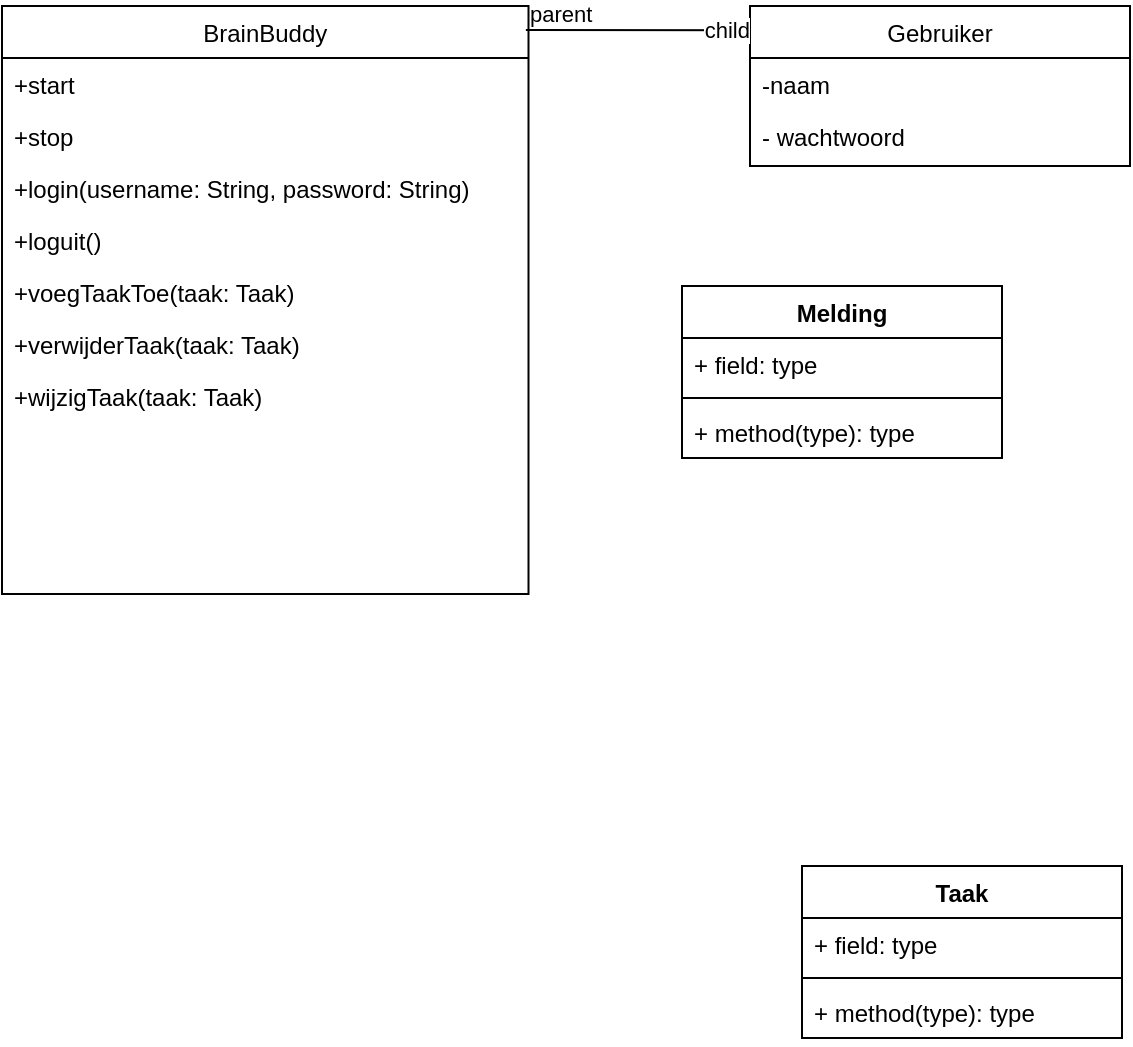 <mxfile version="21.3.2" type="github">
  <diagram id="C5RBs43oDa-KdzZeNtuy" name="Page-1">
    <mxGraphModel dx="792" dy="1146" grid="1" gridSize="10" guides="1" tooltips="1" connect="1" arrows="1" fold="1" page="1" pageScale="1" pageWidth="827" pageHeight="1169" math="0" shadow="0">
      <root>
        <mxCell id="WIyWlLk6GJQsqaUBKTNV-0" />
        <mxCell id="WIyWlLk6GJQsqaUBKTNV-1" parent="WIyWlLk6GJQsqaUBKTNV-0" />
        <mxCell id="zkfFHV4jXpPFQw0GAbJ--0" value="Gebruiker" style="swimlane;fontStyle=0;align=center;verticalAlign=top;childLayout=stackLayout;horizontal=1;startSize=26;horizontalStack=0;resizeParent=1;resizeLast=0;collapsible=1;marginBottom=0;rounded=0;shadow=0;strokeWidth=1;" parent="WIyWlLk6GJQsqaUBKTNV-1" vertex="1">
          <mxGeometry x="414" y="60" width="190" height="80" as="geometry">
            <mxRectangle x="460" y="70" width="160" height="26" as="alternateBounds" />
          </mxGeometry>
        </mxCell>
        <mxCell id="zkfFHV4jXpPFQw0GAbJ--1" value="-naam" style="text;align=left;verticalAlign=top;spacingLeft=4;spacingRight=4;overflow=hidden;rotatable=0;points=[[0,0.5],[1,0.5]];portConstraint=eastwest;" parent="zkfFHV4jXpPFQw0GAbJ--0" vertex="1">
          <mxGeometry y="26" width="190" height="26" as="geometry" />
        </mxCell>
        <mxCell id="zkfFHV4jXpPFQw0GAbJ--2" value="- wachtwoord" style="text;align=left;verticalAlign=top;spacingLeft=4;spacingRight=4;overflow=hidden;rotatable=0;points=[[0,0.5],[1,0.5]];portConstraint=eastwest;rounded=0;shadow=0;html=0;" parent="zkfFHV4jXpPFQw0GAbJ--0" vertex="1">
          <mxGeometry y="52" width="190" height="26" as="geometry" />
        </mxCell>
        <mxCell id="nkpf_7s-o5lBCypjqK16-0" value="Taak" style="swimlane;fontStyle=1;align=center;verticalAlign=top;childLayout=stackLayout;horizontal=1;startSize=26;horizontalStack=0;resizeParent=1;resizeParentMax=0;resizeLast=0;collapsible=1;marginBottom=0;whiteSpace=wrap;html=1;" vertex="1" parent="WIyWlLk6GJQsqaUBKTNV-1">
          <mxGeometry x="440" y="490" width="160" height="86" as="geometry" />
        </mxCell>
        <mxCell id="nkpf_7s-o5lBCypjqK16-1" value="+ field: type" style="text;strokeColor=none;fillColor=none;align=left;verticalAlign=top;spacingLeft=4;spacingRight=4;overflow=hidden;rotatable=0;points=[[0,0.5],[1,0.5]];portConstraint=eastwest;whiteSpace=wrap;html=1;" vertex="1" parent="nkpf_7s-o5lBCypjqK16-0">
          <mxGeometry y="26" width="160" height="26" as="geometry" />
        </mxCell>
        <mxCell id="nkpf_7s-o5lBCypjqK16-2" value="" style="line;strokeWidth=1;fillColor=none;align=left;verticalAlign=middle;spacingTop=-1;spacingLeft=3;spacingRight=3;rotatable=0;labelPosition=right;points=[];portConstraint=eastwest;strokeColor=inherit;" vertex="1" parent="nkpf_7s-o5lBCypjqK16-0">
          <mxGeometry y="52" width="160" height="8" as="geometry" />
        </mxCell>
        <mxCell id="nkpf_7s-o5lBCypjqK16-3" value="+ method(type): type" style="text;strokeColor=none;fillColor=none;align=left;verticalAlign=top;spacingLeft=4;spacingRight=4;overflow=hidden;rotatable=0;points=[[0,0.5],[1,0.5]];portConstraint=eastwest;whiteSpace=wrap;html=1;" vertex="1" parent="nkpf_7s-o5lBCypjqK16-0">
          <mxGeometry y="60" width="160" height="26" as="geometry" />
        </mxCell>
        <mxCell id="nkpf_7s-o5lBCypjqK16-4" value="Melding" style="swimlane;fontStyle=1;align=center;verticalAlign=top;childLayout=stackLayout;horizontal=1;startSize=26;horizontalStack=0;resizeParent=1;resizeParentMax=0;resizeLast=0;collapsible=1;marginBottom=0;whiteSpace=wrap;html=1;" vertex="1" parent="WIyWlLk6GJQsqaUBKTNV-1">
          <mxGeometry x="380" y="200" width="160" height="86" as="geometry" />
        </mxCell>
        <mxCell id="nkpf_7s-o5lBCypjqK16-5" value="+ field: type" style="text;strokeColor=none;fillColor=none;align=left;verticalAlign=top;spacingLeft=4;spacingRight=4;overflow=hidden;rotatable=0;points=[[0,0.5],[1,0.5]];portConstraint=eastwest;whiteSpace=wrap;html=1;" vertex="1" parent="nkpf_7s-o5lBCypjqK16-4">
          <mxGeometry y="26" width="160" height="26" as="geometry" />
        </mxCell>
        <mxCell id="nkpf_7s-o5lBCypjqK16-6" value="" style="line;strokeWidth=1;fillColor=none;align=left;verticalAlign=middle;spacingTop=-1;spacingLeft=3;spacingRight=3;rotatable=0;labelPosition=right;points=[];portConstraint=eastwest;strokeColor=inherit;" vertex="1" parent="nkpf_7s-o5lBCypjqK16-4">
          <mxGeometry y="52" width="160" height="8" as="geometry" />
        </mxCell>
        <mxCell id="nkpf_7s-o5lBCypjqK16-7" value="+ method(type): type" style="text;strokeColor=none;fillColor=none;align=left;verticalAlign=top;spacingLeft=4;spacingRight=4;overflow=hidden;rotatable=0;points=[[0,0.5],[1,0.5]];portConstraint=eastwest;whiteSpace=wrap;html=1;" vertex="1" parent="nkpf_7s-o5lBCypjqK16-4">
          <mxGeometry y="60" width="160" height="26" as="geometry" />
        </mxCell>
        <mxCell id="nkpf_7s-o5lBCypjqK16-8" value="BrainBuddy" style="swimlane;fontStyle=0;align=center;verticalAlign=top;childLayout=stackLayout;horizontal=1;startSize=26;horizontalStack=0;resizeParent=1;resizeLast=0;collapsible=1;marginBottom=0;rounded=0;shadow=0;strokeWidth=1;" vertex="1" parent="WIyWlLk6GJQsqaUBKTNV-1">
          <mxGeometry x="40" y="60" width="263.25" height="294" as="geometry">
            <mxRectangle x="230" y="140" width="160" height="26" as="alternateBounds" />
          </mxGeometry>
        </mxCell>
        <mxCell id="nkpf_7s-o5lBCypjqK16-13" value="+start" style="text;align=left;verticalAlign=top;spacingLeft=4;spacingRight=4;overflow=hidden;rotatable=0;points=[[0,0.5],[1,0.5]];portConstraint=eastwest;" vertex="1" parent="nkpf_7s-o5lBCypjqK16-8">
          <mxGeometry y="26" width="263.25" height="26" as="geometry" />
        </mxCell>
        <mxCell id="nkpf_7s-o5lBCypjqK16-14" value="+stop" style="text;align=left;verticalAlign=top;spacingLeft=4;spacingRight=4;overflow=hidden;rotatable=0;points=[[0,0.5],[1,0.5]];portConstraint=eastwest;" vertex="1" parent="nkpf_7s-o5lBCypjqK16-8">
          <mxGeometry y="52" width="263.25" height="26" as="geometry" />
        </mxCell>
        <mxCell id="nkpf_7s-o5lBCypjqK16-17" value="+login(username: String, password: String)" style="text;align=left;verticalAlign=top;spacingLeft=4;spacingRight=4;overflow=hidden;rotatable=0;points=[[0,0.5],[1,0.5]];portConstraint=eastwest;" vertex="1" parent="nkpf_7s-o5lBCypjqK16-8">
          <mxGeometry y="78" width="263.25" height="26" as="geometry" />
        </mxCell>
        <mxCell id="nkpf_7s-o5lBCypjqK16-18" value="+loguit()" style="text;align=left;verticalAlign=top;spacingLeft=4;spacingRight=4;overflow=hidden;rotatable=0;points=[[0,0.5],[1,0.5]];portConstraint=eastwest;" vertex="1" parent="nkpf_7s-o5lBCypjqK16-8">
          <mxGeometry y="104" width="263.25" height="26" as="geometry" />
        </mxCell>
        <mxCell id="nkpf_7s-o5lBCypjqK16-19" value="+voegTaakToe(taak: Taak)" style="text;align=left;verticalAlign=top;spacingLeft=4;spacingRight=4;overflow=hidden;rotatable=0;points=[[0,0.5],[1,0.5]];portConstraint=eastwest;" vertex="1" parent="nkpf_7s-o5lBCypjqK16-8">
          <mxGeometry y="130" width="263.25" height="26" as="geometry" />
        </mxCell>
        <mxCell id="nkpf_7s-o5lBCypjqK16-20" value="+verwijderTaak(taak: Taak)" style="text;align=left;verticalAlign=top;spacingLeft=4;spacingRight=4;overflow=hidden;rotatable=0;points=[[0,0.5],[1,0.5]];portConstraint=eastwest;" vertex="1" parent="nkpf_7s-o5lBCypjqK16-8">
          <mxGeometry y="156" width="263.25" height="26" as="geometry" />
        </mxCell>
        <mxCell id="nkpf_7s-o5lBCypjqK16-21" value="+wijzigTaak(taak: Taak)" style="text;align=left;verticalAlign=top;spacingLeft=4;spacingRight=4;overflow=hidden;rotatable=0;points=[[0,0.5],[1,0.5]];portConstraint=eastwest;" vertex="1" parent="nkpf_7s-o5lBCypjqK16-8">
          <mxGeometry y="182" width="263.25" height="26" as="geometry" />
        </mxCell>
        <mxCell id="nkpf_7s-o5lBCypjqK16-22" style="text;align=left;verticalAlign=top;spacingLeft=4;spacingRight=4;overflow=hidden;rotatable=0;points=[[0,0.5],[1,0.5]];portConstraint=eastwest;" vertex="1" parent="nkpf_7s-o5lBCypjqK16-8">
          <mxGeometry y="208" width="263.25" height="26" as="geometry" />
        </mxCell>
        <mxCell id="nkpf_7s-o5lBCypjqK16-23" style="text;align=left;verticalAlign=top;spacingLeft=4;spacingRight=4;overflow=hidden;rotatable=0;points=[[0,0.5],[1,0.5]];portConstraint=eastwest;" vertex="1" parent="nkpf_7s-o5lBCypjqK16-8">
          <mxGeometry y="234" width="263.25" height="26" as="geometry" />
        </mxCell>
        <mxCell id="nkpf_7s-o5lBCypjqK16-24" style="text;align=left;verticalAlign=top;spacingLeft=4;spacingRight=4;overflow=hidden;rotatable=0;points=[[0,0.5],[1,0.5]];portConstraint=eastwest;" vertex="1" parent="nkpf_7s-o5lBCypjqK16-8">
          <mxGeometry y="260" width="263.25" height="26" as="geometry" />
        </mxCell>
        <mxCell id="nkpf_7s-o5lBCypjqK16-25" value="" style="endArrow=none;html=1;edgeStyle=orthogonalEdgeStyle;rounded=0;entryX=0;entryY=0.25;entryDx=0;entryDy=0;exitX=0.995;exitY=0.041;exitDx=0;exitDy=0;exitPerimeter=0;" edge="1" parent="WIyWlLk6GJQsqaUBKTNV-1" source="nkpf_7s-o5lBCypjqK16-8" target="zkfFHV4jXpPFQw0GAbJ--0">
          <mxGeometry relative="1" as="geometry">
            <mxPoint x="330" y="210" as="sourcePoint" />
            <mxPoint x="490" y="210" as="targetPoint" />
            <Array as="points">
              <mxPoint x="414" y="72" />
            </Array>
          </mxGeometry>
        </mxCell>
        <mxCell id="nkpf_7s-o5lBCypjqK16-26" value="parent" style="edgeLabel;resizable=0;html=1;align=left;verticalAlign=bottom;" connectable="0" vertex="1" parent="nkpf_7s-o5lBCypjqK16-25">
          <mxGeometry x="-1" relative="1" as="geometry" />
        </mxCell>
        <mxCell id="nkpf_7s-o5lBCypjqK16-27" value="child" style="edgeLabel;resizable=0;html=1;align=right;verticalAlign=bottom;" connectable="0" vertex="1" parent="nkpf_7s-o5lBCypjqK16-25">
          <mxGeometry x="1" relative="1" as="geometry" />
        </mxCell>
      </root>
    </mxGraphModel>
  </diagram>
</mxfile>
